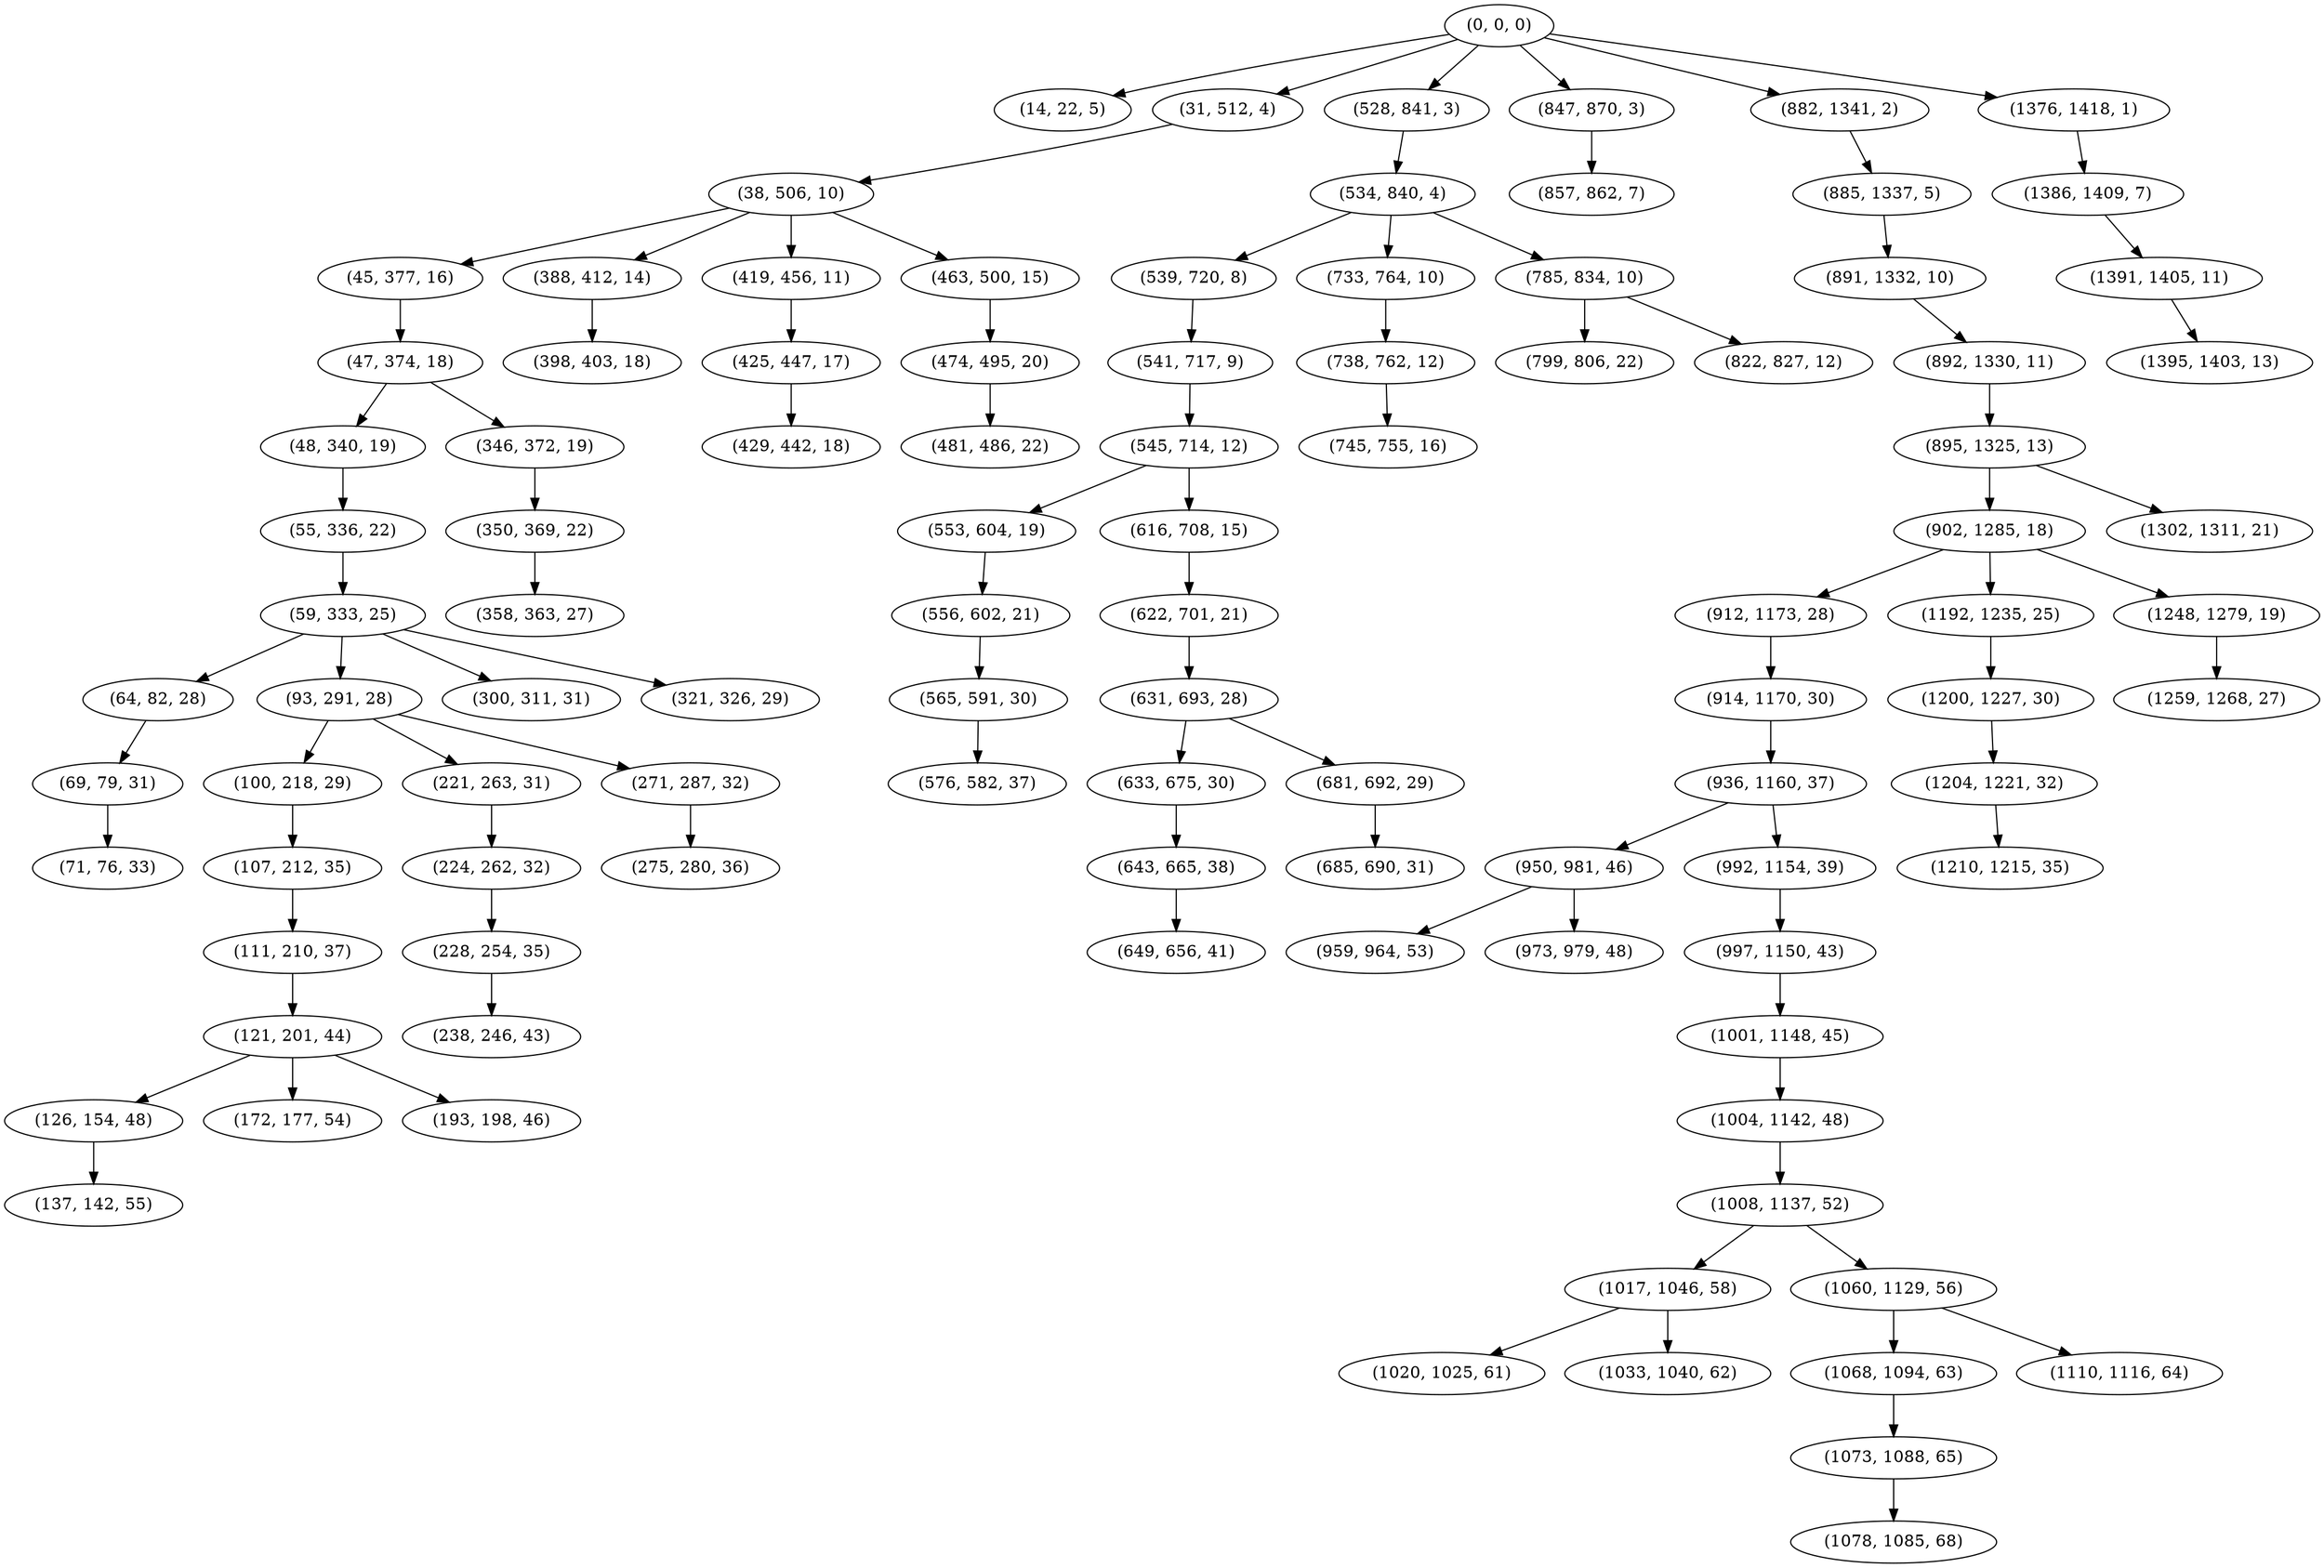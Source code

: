 digraph tree {
    "(0, 0, 0)";
    "(14, 22, 5)";
    "(31, 512, 4)";
    "(38, 506, 10)";
    "(45, 377, 16)";
    "(47, 374, 18)";
    "(48, 340, 19)";
    "(55, 336, 22)";
    "(59, 333, 25)";
    "(64, 82, 28)";
    "(69, 79, 31)";
    "(71, 76, 33)";
    "(93, 291, 28)";
    "(100, 218, 29)";
    "(107, 212, 35)";
    "(111, 210, 37)";
    "(121, 201, 44)";
    "(126, 154, 48)";
    "(137, 142, 55)";
    "(172, 177, 54)";
    "(193, 198, 46)";
    "(221, 263, 31)";
    "(224, 262, 32)";
    "(228, 254, 35)";
    "(238, 246, 43)";
    "(271, 287, 32)";
    "(275, 280, 36)";
    "(300, 311, 31)";
    "(321, 326, 29)";
    "(346, 372, 19)";
    "(350, 369, 22)";
    "(358, 363, 27)";
    "(388, 412, 14)";
    "(398, 403, 18)";
    "(419, 456, 11)";
    "(425, 447, 17)";
    "(429, 442, 18)";
    "(463, 500, 15)";
    "(474, 495, 20)";
    "(481, 486, 22)";
    "(528, 841, 3)";
    "(534, 840, 4)";
    "(539, 720, 8)";
    "(541, 717, 9)";
    "(545, 714, 12)";
    "(553, 604, 19)";
    "(556, 602, 21)";
    "(565, 591, 30)";
    "(576, 582, 37)";
    "(616, 708, 15)";
    "(622, 701, 21)";
    "(631, 693, 28)";
    "(633, 675, 30)";
    "(643, 665, 38)";
    "(649, 656, 41)";
    "(681, 692, 29)";
    "(685, 690, 31)";
    "(733, 764, 10)";
    "(738, 762, 12)";
    "(745, 755, 16)";
    "(785, 834, 10)";
    "(799, 806, 22)";
    "(822, 827, 12)";
    "(847, 870, 3)";
    "(857, 862, 7)";
    "(882, 1341, 2)";
    "(885, 1337, 5)";
    "(891, 1332, 10)";
    "(892, 1330, 11)";
    "(895, 1325, 13)";
    "(902, 1285, 18)";
    "(912, 1173, 28)";
    "(914, 1170, 30)";
    "(936, 1160, 37)";
    "(950, 981, 46)";
    "(959, 964, 53)";
    "(973, 979, 48)";
    "(992, 1154, 39)";
    "(997, 1150, 43)";
    "(1001, 1148, 45)";
    "(1004, 1142, 48)";
    "(1008, 1137, 52)";
    "(1017, 1046, 58)";
    "(1020, 1025, 61)";
    "(1033, 1040, 62)";
    "(1060, 1129, 56)";
    "(1068, 1094, 63)";
    "(1073, 1088, 65)";
    "(1078, 1085, 68)";
    "(1110, 1116, 64)";
    "(1192, 1235, 25)";
    "(1200, 1227, 30)";
    "(1204, 1221, 32)";
    "(1210, 1215, 35)";
    "(1248, 1279, 19)";
    "(1259, 1268, 27)";
    "(1302, 1311, 21)";
    "(1376, 1418, 1)";
    "(1386, 1409, 7)";
    "(1391, 1405, 11)";
    "(1395, 1403, 13)";
    "(0, 0, 0)" -> "(14, 22, 5)";
    "(0, 0, 0)" -> "(31, 512, 4)";
    "(0, 0, 0)" -> "(528, 841, 3)";
    "(0, 0, 0)" -> "(847, 870, 3)";
    "(0, 0, 0)" -> "(882, 1341, 2)";
    "(0, 0, 0)" -> "(1376, 1418, 1)";
    "(31, 512, 4)" -> "(38, 506, 10)";
    "(38, 506, 10)" -> "(45, 377, 16)";
    "(38, 506, 10)" -> "(388, 412, 14)";
    "(38, 506, 10)" -> "(419, 456, 11)";
    "(38, 506, 10)" -> "(463, 500, 15)";
    "(45, 377, 16)" -> "(47, 374, 18)";
    "(47, 374, 18)" -> "(48, 340, 19)";
    "(47, 374, 18)" -> "(346, 372, 19)";
    "(48, 340, 19)" -> "(55, 336, 22)";
    "(55, 336, 22)" -> "(59, 333, 25)";
    "(59, 333, 25)" -> "(64, 82, 28)";
    "(59, 333, 25)" -> "(93, 291, 28)";
    "(59, 333, 25)" -> "(300, 311, 31)";
    "(59, 333, 25)" -> "(321, 326, 29)";
    "(64, 82, 28)" -> "(69, 79, 31)";
    "(69, 79, 31)" -> "(71, 76, 33)";
    "(93, 291, 28)" -> "(100, 218, 29)";
    "(93, 291, 28)" -> "(221, 263, 31)";
    "(93, 291, 28)" -> "(271, 287, 32)";
    "(100, 218, 29)" -> "(107, 212, 35)";
    "(107, 212, 35)" -> "(111, 210, 37)";
    "(111, 210, 37)" -> "(121, 201, 44)";
    "(121, 201, 44)" -> "(126, 154, 48)";
    "(121, 201, 44)" -> "(172, 177, 54)";
    "(121, 201, 44)" -> "(193, 198, 46)";
    "(126, 154, 48)" -> "(137, 142, 55)";
    "(221, 263, 31)" -> "(224, 262, 32)";
    "(224, 262, 32)" -> "(228, 254, 35)";
    "(228, 254, 35)" -> "(238, 246, 43)";
    "(271, 287, 32)" -> "(275, 280, 36)";
    "(346, 372, 19)" -> "(350, 369, 22)";
    "(350, 369, 22)" -> "(358, 363, 27)";
    "(388, 412, 14)" -> "(398, 403, 18)";
    "(419, 456, 11)" -> "(425, 447, 17)";
    "(425, 447, 17)" -> "(429, 442, 18)";
    "(463, 500, 15)" -> "(474, 495, 20)";
    "(474, 495, 20)" -> "(481, 486, 22)";
    "(528, 841, 3)" -> "(534, 840, 4)";
    "(534, 840, 4)" -> "(539, 720, 8)";
    "(534, 840, 4)" -> "(733, 764, 10)";
    "(534, 840, 4)" -> "(785, 834, 10)";
    "(539, 720, 8)" -> "(541, 717, 9)";
    "(541, 717, 9)" -> "(545, 714, 12)";
    "(545, 714, 12)" -> "(553, 604, 19)";
    "(545, 714, 12)" -> "(616, 708, 15)";
    "(553, 604, 19)" -> "(556, 602, 21)";
    "(556, 602, 21)" -> "(565, 591, 30)";
    "(565, 591, 30)" -> "(576, 582, 37)";
    "(616, 708, 15)" -> "(622, 701, 21)";
    "(622, 701, 21)" -> "(631, 693, 28)";
    "(631, 693, 28)" -> "(633, 675, 30)";
    "(631, 693, 28)" -> "(681, 692, 29)";
    "(633, 675, 30)" -> "(643, 665, 38)";
    "(643, 665, 38)" -> "(649, 656, 41)";
    "(681, 692, 29)" -> "(685, 690, 31)";
    "(733, 764, 10)" -> "(738, 762, 12)";
    "(738, 762, 12)" -> "(745, 755, 16)";
    "(785, 834, 10)" -> "(799, 806, 22)";
    "(785, 834, 10)" -> "(822, 827, 12)";
    "(847, 870, 3)" -> "(857, 862, 7)";
    "(882, 1341, 2)" -> "(885, 1337, 5)";
    "(885, 1337, 5)" -> "(891, 1332, 10)";
    "(891, 1332, 10)" -> "(892, 1330, 11)";
    "(892, 1330, 11)" -> "(895, 1325, 13)";
    "(895, 1325, 13)" -> "(902, 1285, 18)";
    "(895, 1325, 13)" -> "(1302, 1311, 21)";
    "(902, 1285, 18)" -> "(912, 1173, 28)";
    "(902, 1285, 18)" -> "(1192, 1235, 25)";
    "(902, 1285, 18)" -> "(1248, 1279, 19)";
    "(912, 1173, 28)" -> "(914, 1170, 30)";
    "(914, 1170, 30)" -> "(936, 1160, 37)";
    "(936, 1160, 37)" -> "(950, 981, 46)";
    "(936, 1160, 37)" -> "(992, 1154, 39)";
    "(950, 981, 46)" -> "(959, 964, 53)";
    "(950, 981, 46)" -> "(973, 979, 48)";
    "(992, 1154, 39)" -> "(997, 1150, 43)";
    "(997, 1150, 43)" -> "(1001, 1148, 45)";
    "(1001, 1148, 45)" -> "(1004, 1142, 48)";
    "(1004, 1142, 48)" -> "(1008, 1137, 52)";
    "(1008, 1137, 52)" -> "(1017, 1046, 58)";
    "(1008, 1137, 52)" -> "(1060, 1129, 56)";
    "(1017, 1046, 58)" -> "(1020, 1025, 61)";
    "(1017, 1046, 58)" -> "(1033, 1040, 62)";
    "(1060, 1129, 56)" -> "(1068, 1094, 63)";
    "(1060, 1129, 56)" -> "(1110, 1116, 64)";
    "(1068, 1094, 63)" -> "(1073, 1088, 65)";
    "(1073, 1088, 65)" -> "(1078, 1085, 68)";
    "(1192, 1235, 25)" -> "(1200, 1227, 30)";
    "(1200, 1227, 30)" -> "(1204, 1221, 32)";
    "(1204, 1221, 32)" -> "(1210, 1215, 35)";
    "(1248, 1279, 19)" -> "(1259, 1268, 27)";
    "(1376, 1418, 1)" -> "(1386, 1409, 7)";
    "(1386, 1409, 7)" -> "(1391, 1405, 11)";
    "(1391, 1405, 11)" -> "(1395, 1403, 13)";
}
